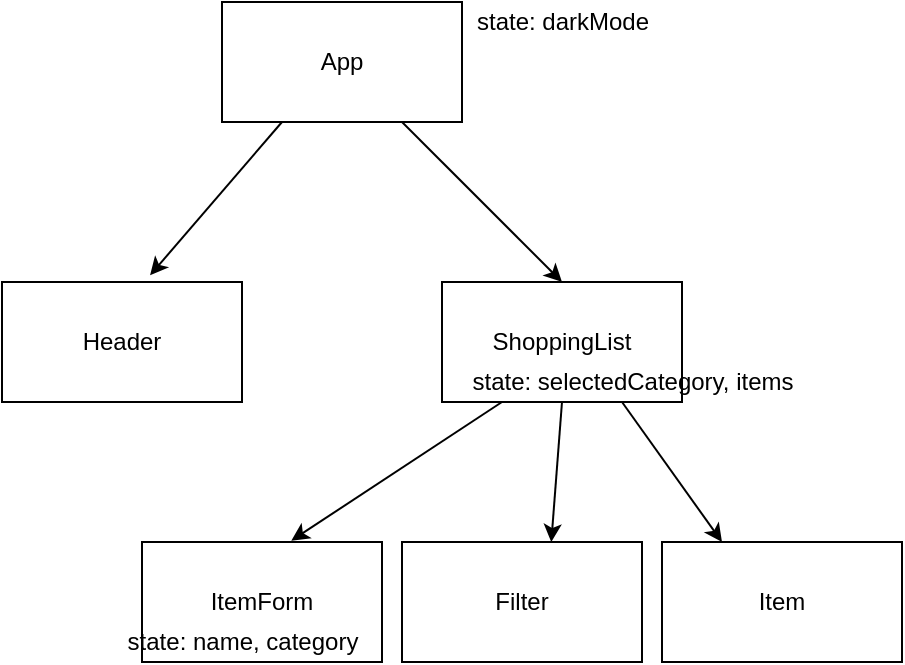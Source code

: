 <mxfile>
    <diagram id="KhOeg5hzY-qKWCEwRe5u" name="Page-1">
        <mxGraphModel dx="478" dy="1142" grid="1" gridSize="10" guides="1" tooltips="1" connect="1" arrows="1" fold="1" page="1" pageScale="1" pageWidth="850" pageHeight="1100" math="0" shadow="0">
            <root>
                <mxCell id="0"/>
                <mxCell id="1" parent="0"/>
                <mxCell id="5" style="edgeStyle=none;html=1;exitX=0.25;exitY=1;exitDx=0;exitDy=0;entryX=0.617;entryY=-0.056;entryDx=0;entryDy=0;entryPerimeter=0;" edge="1" parent="1" source="2" target="3">
                    <mxGeometry relative="1" as="geometry"/>
                </mxCell>
                <mxCell id="6" style="edgeStyle=none;html=1;exitX=0.75;exitY=1;exitDx=0;exitDy=0;entryX=0.5;entryY=0;entryDx=0;entryDy=0;" edge="1" parent="1" source="2" target="4">
                    <mxGeometry relative="1" as="geometry"/>
                </mxCell>
                <mxCell id="2" value="App" style="rounded=0;whiteSpace=wrap;html=1;" vertex="1" parent="1">
                    <mxGeometry x="180" y="90" width="120" height="60" as="geometry"/>
                </mxCell>
                <mxCell id="3" value="Header" style="rounded=0;whiteSpace=wrap;html=1;" vertex="1" parent="1">
                    <mxGeometry x="70" y="230" width="120" height="60" as="geometry"/>
                </mxCell>
                <mxCell id="10" style="edgeStyle=none;html=1;exitX=0.25;exitY=1;exitDx=0;exitDy=0;entryX=0.622;entryY=-0.011;entryDx=0;entryDy=0;entryPerimeter=0;" edge="1" parent="1" source="4" target="7">
                    <mxGeometry relative="1" as="geometry"/>
                </mxCell>
                <mxCell id="13" style="edgeStyle=none;html=1;exitX=0.5;exitY=1;exitDx=0;exitDy=0;entryX=0.622;entryY=0;entryDx=0;entryDy=0;entryPerimeter=0;" edge="1" parent="1" source="4" target="8">
                    <mxGeometry relative="1" as="geometry"/>
                </mxCell>
                <mxCell id="14" style="edgeStyle=none;html=1;exitX=0.75;exitY=1;exitDx=0;exitDy=0;entryX=0.25;entryY=0;entryDx=0;entryDy=0;" edge="1" parent="1" source="4" target="9">
                    <mxGeometry relative="1" as="geometry"/>
                </mxCell>
                <mxCell id="4" value="ShoppingList" style="rounded=0;whiteSpace=wrap;html=1;" vertex="1" parent="1">
                    <mxGeometry x="290" y="230" width="120" height="60" as="geometry"/>
                </mxCell>
                <mxCell id="7" value="ItemForm" style="rounded=0;whiteSpace=wrap;html=1;" vertex="1" parent="1">
                    <mxGeometry x="140" y="360" width="120" height="60" as="geometry"/>
                </mxCell>
                <mxCell id="8" value="Filter" style="rounded=0;whiteSpace=wrap;html=1;" vertex="1" parent="1">
                    <mxGeometry x="270" y="360" width="120" height="60" as="geometry"/>
                </mxCell>
                <mxCell id="9" value="Item" style="rounded=0;whiteSpace=wrap;html=1;" vertex="1" parent="1">
                    <mxGeometry x="400" y="360" width="120" height="60" as="geometry"/>
                </mxCell>
                <mxCell id="15" value="state: darkMode" style="text;html=1;align=center;verticalAlign=middle;resizable=0;points=[];autosize=1;strokeColor=none;fillColor=none;" vertex="1" parent="1">
                    <mxGeometry x="300" y="90" width="100" height="20" as="geometry"/>
                </mxCell>
                <mxCell id="16" value="state: name, category" style="text;html=1;align=center;verticalAlign=middle;resizable=0;points=[];autosize=1;strokeColor=none;fillColor=none;" vertex="1" parent="1">
                    <mxGeometry x="125" y="400" width="130" height="20" as="geometry"/>
                </mxCell>
                <mxCell id="17" value="state: selectedCategory, items" style="text;html=1;align=center;verticalAlign=middle;resizable=0;points=[];autosize=1;strokeColor=none;fillColor=none;" vertex="1" parent="1">
                    <mxGeometry x="295" y="270" width="180" height="20" as="geometry"/>
                </mxCell>
            </root>
        </mxGraphModel>
    </diagram>
</mxfile>